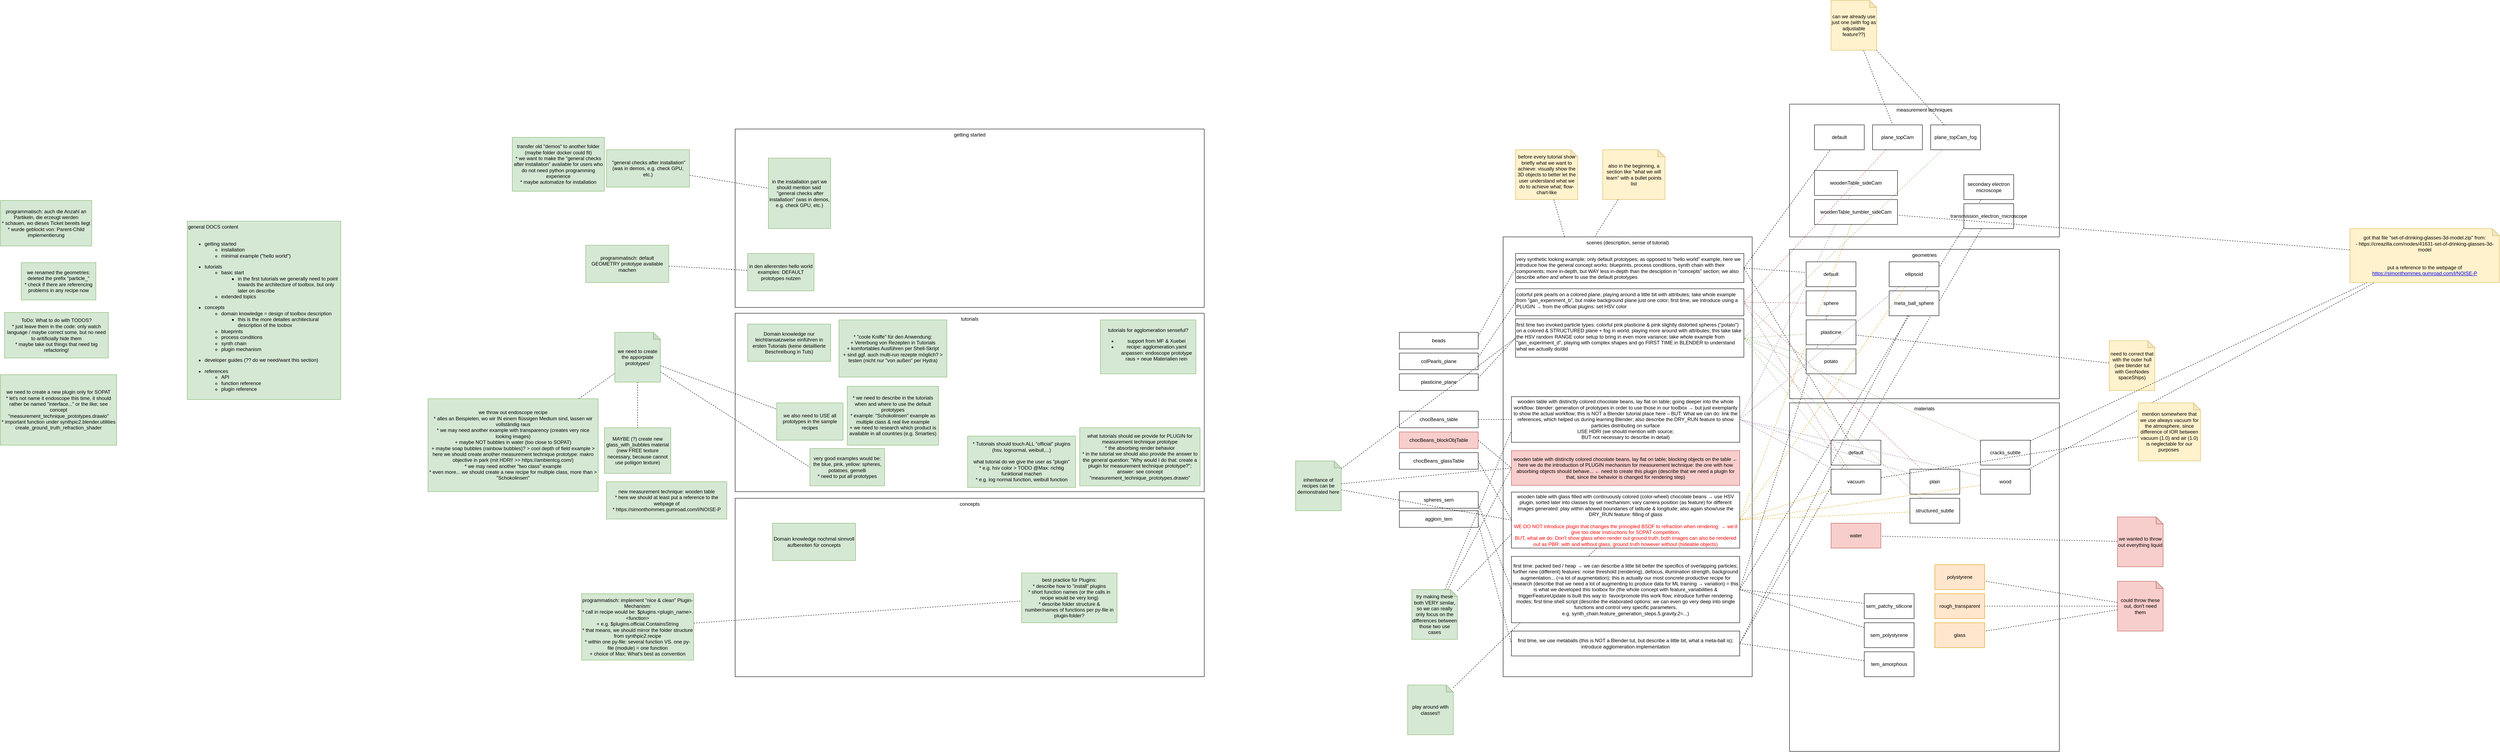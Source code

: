 <mxfile version="13.4.4" type="device"><diagram id="fCXmrkWuSxxQkrDYONvK" name="Page-1"><mxGraphModel dx="1185" dy="2339" grid="1" gridSize="10" guides="1" tooltips="1" connect="1" arrows="1" fold="1" page="1" pageScale="1" pageWidth="2336" pageHeight="1654" math="0" shadow="0"><root><mxCell id="0"/><mxCell id="1" style="locked=1;" parent="0"/><mxCell id="eNWb7cUfDQZZCEQrbBqr-4" value="&lt;span&gt;scenes (description, sense of tutorial)&lt;/span&gt;" style="rounded=0;whiteSpace=wrap;html=1;verticalAlign=top;align=center;" parent="1" vertex="1"><mxGeometry x="5330" y="360" width="600" height="1060" as="geometry"/></mxCell><mxCell id="eNWb7cUfDQZZCEQrbBqr-18" value="&lt;span&gt;measurement techniques&lt;br&gt;&lt;/span&gt;" style="rounded=0;whiteSpace=wrap;html=1;verticalAlign=top;align=center;" parent="1" vertex="1"><mxGeometry x="6020" y="40" width="650" height="320" as="geometry"/></mxCell><mxCell id="eNWb7cUfDQZZCEQrbBqr-15" value="&lt;span&gt;geometries&lt;/span&gt;" style="rounded=0;whiteSpace=wrap;html=1;verticalAlign=top;align=center;" parent="1" vertex="1"><mxGeometry x="6020" y="390" width="650" height="360" as="geometry"/></mxCell><mxCell id="eNWb7cUfDQZZCEQrbBqr-2" value="&lt;span&gt;materials&lt;/span&gt;" style="rounded=0;whiteSpace=wrap;html=1;verticalAlign=top;align=center;" parent="1" vertex="1"><mxGeometry x="6020" y="760" width="650" height="840" as="geometry"/></mxCell><mxCell id="eNWb7cUfDQZZCEQrbBqr-41" style="edgeStyle=none;rounded=0;orthogonalLoop=1;jettySize=auto;html=1;dashed=1;endArrow=none;endFill=0;" parent="1" source="eNWb7cUfDQZZCEQrbBqr-40" target="eNWb7cUfDQZZCEQrbBqr-39" edge="1"><mxGeometry relative="1" as="geometry"/></mxCell><mxCell id="eNWb7cUfDQZZCEQrbBqr-26" value="Foreground" parent="0"/><mxCell id="eNWb7cUfDQZZCEQrbBqr-90" style="edgeStyle=none;rounded=0;orthogonalLoop=1;jettySize=auto;html=1;entryX=1;entryY=0.5;entryDx=0;entryDy=0;dashed=1;endArrow=none;endFill=0;fillColor=#e1d5e7;strokeColor=#9673a6;" parent="eNWb7cUfDQZZCEQrbBqr-26" source="eNWb7cUfDQZZCEQrbBqr-5" target="eNWb7cUfDQZZCEQrbBqr-9" edge="1"><mxGeometry relative="1" as="geometry"/></mxCell><mxCell id="eNWb7cUfDQZZCEQrbBqr-5" value="woodenTable_sideCam" style="rounded=0;whiteSpace=wrap;html=1;" parent="eNWb7cUfDQZZCEQrbBqr-26" vertex="1"><mxGeometry x="6080" y="200" width="200" height="60" as="geometry"/></mxCell><mxCell id="j-Y_nIVAWl-c7GppEmcB-2" value="&lt;span&gt;getting started&lt;/span&gt;" style="rounded=0;whiteSpace=wrap;html=1;verticalAlign=top;align=center;" parent="eNWb7cUfDQZZCEQrbBqr-26" vertex="1"><mxGeometry x="3480" y="100" width="1130" height="430" as="geometry"/></mxCell><mxCell id="j-Y_nIVAWl-c7GppEmcB-3" value="&lt;span&gt;tutorials&lt;/span&gt;" style="rounded=0;whiteSpace=wrap;html=1;verticalAlign=top;align=center;" parent="eNWb7cUfDQZZCEQrbBqr-26" vertex="1"><mxGeometry x="3480" y="544" width="1130" height="430" as="geometry"/></mxCell><mxCell id="j-Y_nIVAWl-c7GppEmcB-4" value="&lt;span&gt;concepts&lt;/span&gt;" style="rounded=0;whiteSpace=wrap;html=1;verticalAlign=top;align=center;" parent="eNWb7cUfDQZZCEQrbBqr-26" vertex="1"><mxGeometry x="3480" y="990" width="1130" height="430" as="geometry"/></mxCell><mxCell id="j-Y_nIVAWl-c7GppEmcB-16" style="edgeStyle=none;rounded=0;orthogonalLoop=1;jettySize=auto;html=1;dashed=1;endArrow=none;endFill=0;" parent="eNWb7cUfDQZZCEQrbBqr-26" source="ppa6IlF-8cJb9nI4hdp6-6" target="ppa6IlF-8cJb9nI4hdp6-13" edge="1"><mxGeometry relative="1" as="geometry"/></mxCell><mxCell id="ppa6IlF-8cJb9nI4hdp6-6" value="&lt;div&gt;programmatisch: implement &quot;nice &amp;amp; clean&quot; Plugin-Mechanism:&lt;/div&gt;&lt;div&gt;&lt;span&gt;&#9;&lt;/span&gt;* call in recipe would be: $plugins.&amp;lt;plugin_name&amp;gt;.&amp;lt;function&amp;gt;&lt;/div&gt;&lt;div&gt;&lt;span&gt;&#9;&#9;&lt;/span&gt;+ e.g. $plugins.official.ContainsString&lt;/div&gt;&lt;div&gt;&lt;span&gt;&#9;&lt;/span&gt;* that means, we should mirror the folder structure from synthpic2.recipe&lt;/div&gt;&lt;div&gt;&lt;span&gt;&#9;&lt;/span&gt;* within one py-file: several function VS. one py-file (module) = one function&lt;/div&gt;&lt;div&gt;&lt;span&gt;&#9;&#9;&lt;/span&gt;+ choice of Max: What's best as convention&lt;/div&gt;" style="rounded=0;whiteSpace=wrap;html=1;fillColor=#d5e8d4;strokeColor=#82b366;" parent="eNWb7cUfDQZZCEQrbBqr-26" vertex="1"><mxGeometry x="3110" y="1220" width="270" height="160" as="geometry"/></mxCell><mxCell id="ppa6IlF-8cJb9nI4hdp6-7" value="&lt;div&gt;programmatisch: auch die Anzahl an Partikeln, die erzeugt werden&lt;/div&gt;&lt;div&gt;&lt;span&gt;&#9;&lt;/span&gt;* schauen, wo dieses Ticket bereits liegt&lt;/div&gt;&lt;div&gt;&lt;span&gt;&#9;&lt;/span&gt;* wurde geblockt von: Parent-Child implementierung&lt;/div&gt;" style="rounded=0;whiteSpace=wrap;html=1;fillColor=#d5e8d4;strokeColor=#82b366;" parent="eNWb7cUfDQZZCEQrbBqr-26" vertex="1"><mxGeometry x="1710" y="272" width="220" height="110" as="geometry"/></mxCell><mxCell id="j-Y_nIVAWl-c7GppEmcB-15" style="edgeStyle=none;rounded=0;orthogonalLoop=1;jettySize=auto;html=1;dashed=1;endArrow=none;endFill=0;" parent="eNWb7cUfDQZZCEQrbBqr-26" source="ppa6IlF-8cJb9nI4hdp6-8" target="j-Y_nIVAWl-c7GppEmcB-14" edge="1"><mxGeometry relative="1" as="geometry"/></mxCell><mxCell id="ppa6IlF-8cJb9nI4hdp6-8" value="programmatisch: default GEOMETRY prototype available machen" style="rounded=0;whiteSpace=wrap;html=1;fillColor=#d5e8d4;strokeColor=#82b366;" parent="eNWb7cUfDQZZCEQrbBqr-26" vertex="1"><mxGeometry x="3120" y="380" width="200" height="90" as="geometry"/></mxCell><mxCell id="ppa6IlF-8cJb9nI4hdp6-9" value="&lt;div&gt;very good examples would be: the blue, pink, yellow: spheres, potatoes, gemelli&lt;/div&gt;&lt;div&gt;&lt;span&gt;&#9;&lt;/span&gt;* need to put all prototypes&lt;/div&gt;" style="rounded=0;whiteSpace=wrap;html=1;fillColor=#d5e8d4;strokeColor=#82b366;" parent="eNWb7cUfDQZZCEQrbBqr-26" vertex="1"><mxGeometry x="3660" y="870" width="180" height="90" as="geometry"/></mxCell><mxCell id="ppa6IlF-8cJb9nI4hdp6-10" value="we also need to USE all prototypes in the sample recipes" style="rounded=0;whiteSpace=wrap;html=1;fillColor=#d5e8d4;strokeColor=#82b366;" parent="eNWb7cUfDQZZCEQrbBqr-26" vertex="1"><mxGeometry x="3580" y="760" width="160" height="90" as="geometry"/></mxCell><mxCell id="ppa6IlF-8cJb9nI4hdp6-11" value="&lt;div&gt;we renamed the geometries: deleted the prefix &quot;particle_&quot;&lt;/div&gt;&lt;div&gt;&lt;span&gt;&#9;&lt;/span&gt;* check if there are referencing problems in any recipe now&lt;/div&gt;" style="rounded=0;whiteSpace=wrap;html=1;fillColor=#d5e8d4;strokeColor=#82b366;" parent="eNWb7cUfDQZZCEQrbBqr-26" vertex="1"><mxGeometry x="1760" y="422" width="180" height="90" as="geometry"/></mxCell><mxCell id="ppa6IlF-8cJb9nI4hdp6-12" value="&lt;div&gt;what tutorials should we provide for PLUGIN for measurement technique prototype&lt;/div&gt;&lt;div&gt;&lt;span&gt;&#9;&lt;/span&gt;* the absorbing render behavior&lt;/div&gt;&lt;div&gt;&lt;span&gt;&#9;&lt;/span&gt;* in the tutorial we should also provide the answer to the general question: &quot;Why would I do that: create a plugin for measurement technique prototype?&quot;; answer: see concept &quot;measurement_technique_prototypes.drawio&quot;&lt;/div&gt;" style="rounded=0;whiteSpace=wrap;html=1;fillColor=#d5e8d4;strokeColor=#82b366;" parent="eNWb7cUfDQZZCEQrbBqr-26" vertex="1"><mxGeometry x="4310" y="820" width="290" height="140" as="geometry"/></mxCell><mxCell id="ppa6IlF-8cJb9nI4hdp6-13" value="&lt;div&gt;best practice für Plugins:&lt;/div&gt;&lt;div&gt;&lt;span&gt;&#9;&lt;/span&gt;* describe how to &quot;install&quot; plugins&lt;/div&gt;&lt;div&gt;&lt;span&gt;&#9;&lt;/span&gt;* short function names (or the calls in recipe would be very long)&lt;/div&gt;&lt;div&gt;&lt;span&gt;&#9;&lt;/span&gt;* describe folder structure &amp;amp; number/names of functions per py-file in plugin-folder?&lt;/div&gt;" style="rounded=0;whiteSpace=wrap;html=1;fillColor=#d5e8d4;strokeColor=#82b366;" parent="eNWb7cUfDQZZCEQrbBqr-26" vertex="1"><mxGeometry x="4170" y="1170" width="230" height="120" as="geometry"/></mxCell><mxCell id="ppa6IlF-8cJb9nI4hdp6-14" value="* Tutorials should touch ALL &quot;official&quot; plugins (hsv, lognormal, weibull,...)&lt;br&gt;&lt;br&gt;&lt;div&gt;what tutorial do we give the user as &quot;plugin&quot;&lt;/div&gt;&lt;div&gt;&lt;span&gt;&#9;&lt;/span&gt;* e.g. hsv color &amp;gt; TODO @Max: richtig funktional machen&lt;/div&gt;&lt;div&gt;&lt;span&gt;&#9;&lt;/span&gt;* e.g. log normal function, weibull function&lt;/div&gt;" style="rounded=0;whiteSpace=wrap;html=1;fillColor=#d5e8d4;strokeColor=#82b366;" parent="eNWb7cUfDQZZCEQrbBqr-26" vertex="1"><mxGeometry x="4040" y="840" width="260" height="124" as="geometry"/></mxCell><mxCell id="ppa6IlF-8cJb9nI4hdp6-15" value="&lt;div&gt;transfer old &quot;demos&quot; to another folder (maybe folder docker could fit)&lt;/div&gt;&lt;div&gt;&lt;span&gt;&#9;&lt;/span&gt;* we want to make the &quot;general checks after installation&quot; available for users who do not need python programming experience&lt;/div&gt;&lt;div&gt;&lt;span&gt;&#9;&lt;/span&gt;* maybe automatize for installation&lt;/div&gt;" style="rounded=0;whiteSpace=wrap;html=1;fillColor=#d5e8d4;strokeColor=#82b366;" parent="eNWb7cUfDQZZCEQrbBqr-26" vertex="1"><mxGeometry x="2943" y="120" width="222" height="130" as="geometry"/></mxCell><mxCell id="ppa6IlF-8cJb9nI4hdp6-17" value="&lt;span&gt;tutorials for agglomeration senseful?&lt;/span&gt;&lt;br&gt;&lt;ul&gt;&lt;li&gt;support from MF &amp;amp; Xuebei&lt;/li&gt;&lt;li&gt;recipe: agglomeration.yaml anpassen: endoscope prototype raus + neue Materialien rein&lt;br&gt;&lt;/li&gt;&lt;/ul&gt;" style="rounded=0;whiteSpace=wrap;html=1;fillColor=#d5e8d4;strokeColor=#82b366;" parent="eNWb7cUfDQZZCEQrbBqr-26" vertex="1"><mxGeometry x="4360" y="560" width="230" height="130" as="geometry"/></mxCell><mxCell id="ppa6IlF-8cJb9nI4hdp6-23" value="&lt;div&gt;ToDo: What to do with TODOS?&lt;/div&gt;&lt;div&gt;&lt;span&gt;&#9;&lt;/span&gt;* just leave them in the code: only watch language / maybe correct some, but no need to aritificially hide them&lt;/div&gt;&lt;div&gt;&lt;span&gt;&#9;&lt;/span&gt;* maybe take out things that need big refactoring!&lt;/div&gt;" style="rounded=0;whiteSpace=wrap;html=1;fillColor=#d5e8d4;strokeColor=#82b366;" parent="eNWb7cUfDQZZCEQrbBqr-26" vertex="1"><mxGeometry x="1720" y="542" width="250" height="110" as="geometry"/></mxCell><mxCell id="ppa6IlF-8cJb9nI4hdp6-24" value="&lt;div&gt;we need to create a new plugin only for SOPAT&lt;/div&gt;&lt;div&gt;&lt;span&gt;&#9;&lt;/span&gt;* let's not name it endoscope this time, it should rather be named &quot;interface...&quot; or the like; see concept &quot;measurement_technique_prototypes.drawio&quot;&lt;/div&gt;&lt;div&gt;&lt;span&gt;&#9;&lt;/span&gt;* important function under synthpic2.blender.utilities create_ground_truth_refraction_shader&lt;/div&gt;" style="rounded=0;whiteSpace=wrap;html=1;fillColor=#d5e8d4;strokeColor=#82b366;" parent="eNWb7cUfDQZZCEQrbBqr-26" vertex="1"><mxGeometry x="1710" y="692" width="280" height="170" as="geometry"/></mxCell><mxCell id="ppa6IlF-8cJb9nI4hdp6-25" value="&lt;div&gt;new measurement technique: wooden table&lt;/div&gt;&lt;div&gt;&lt;span&gt;&#9;&lt;/span&gt;* here we should at least put a reference to the webpage of&lt;/div&gt;&lt;div&gt;&lt;span&gt;&#9;&lt;/span&gt;* https://simonthommes.gumroad.com/l/NOISE-P&lt;/div&gt;" style="rounded=0;whiteSpace=wrap;html=1;fillColor=#d5e8d4;strokeColor=#82b366;" parent="eNWb7cUfDQZZCEQrbBqr-26" vertex="1"><mxGeometry x="3170" y="950" width="290" height="90" as="geometry"/></mxCell><mxCell id="j-Y_nIVAWl-c7GppEmcB-11" style="edgeStyle=none;rounded=0;orthogonalLoop=1;jettySize=auto;html=1;dashed=1;endArrow=none;endFill=0;" parent="eNWb7cUfDQZZCEQrbBqr-26" source="ppa6IlF-8cJb9nI4hdp6-26" target="j-Y_nIVAWl-c7GppEmcB-7" edge="1"><mxGeometry relative="1" as="geometry"/></mxCell><mxCell id="ppa6IlF-8cJb9nI4hdp6-26" value="&lt;div&gt;we throw out endoscope recipe&lt;/div&gt;&lt;div&gt;&lt;/div&gt;* alles an Beispielen, wo wir IN einem flüssigen Medium sind, lassen wir vollständig raus&lt;div&gt;&lt;span&gt;&#9;&lt;/span&gt;* we may need another example with transparency (creates very nice looking images)&lt;/div&gt;&lt;div&gt;&lt;span&gt;&#9;&#9;&lt;/span&gt;+ maybe NOT bubbles in water (too close to SOPAT)&lt;/div&gt;&lt;div&gt;&lt;span&gt;&#9;&#9;&lt;/span&gt;+ maybe soap bubbles (rainbow bubbles)? &amp;gt; cool depth of field example &amp;gt; here we should create another measurement technique prototype: makro objective in park (mit HDRI! &amp;gt;&amp;gt; https://ambientcg.com/)&lt;/div&gt;&lt;div&gt;&lt;span&gt;&#9;&lt;/span&gt;* we may need another &quot;two class&quot; example&lt;/div&gt;&lt;div&gt;&lt;span&gt;&#9;&lt;/span&gt;* even more... we should create a new recipe for multiple class, more than &amp;gt; &quot;Schokolinsen&quot;&lt;/div&gt;" style="rounded=0;whiteSpace=wrap;html=1;fillColor=#d5e8d4;strokeColor=#82b366;" parent="eNWb7cUfDQZZCEQrbBqr-26" vertex="1"><mxGeometry x="2740" y="750" width="410" height="224" as="geometry"/></mxCell><mxCell id="ppa6IlF-8cJb9nI4hdp6-27" value="MAYBE (?) create new glass_with_bubbles material (new FREE texture necessary, because cannot use poliigon texture)" style="rounded=0;whiteSpace=wrap;html=1;fillColor=#d5e8d4;strokeColor=#82b366;" parent="eNWb7cUfDQZZCEQrbBqr-26" vertex="1"><mxGeometry x="3165" y="820" width="160" height="110" as="geometry"/></mxCell><mxCell id="j-Y_nIVAWl-c7GppEmcB-1" value="general DOCS content&lt;br&gt;&lt;div&gt;&lt;br&gt;&lt;/div&gt;&lt;ul&gt;&lt;li&gt;getting started&lt;/li&gt;&lt;ul&gt;&lt;li&gt;installation&lt;/li&gt;&lt;li&gt;minimal example (&quot;hello world&quot;)&lt;/li&gt;&lt;/ul&gt;&lt;/ul&gt;&lt;div&gt;&lt;ul&gt;&lt;li&gt;tutorials&lt;/li&gt;&lt;ul&gt;&lt;li&gt;basic start&lt;/li&gt;&lt;ul&gt;&lt;li&gt;in the first tutorials we generally need to point towards the architecture of toolbox, but only later on describe&lt;/li&gt;&lt;/ul&gt;&lt;li&gt;extended topics&lt;/li&gt;&lt;/ul&gt;&lt;/ul&gt;&lt;/div&gt;&lt;ul&gt;&lt;li&gt;concepts&lt;/li&gt;&lt;ul&gt;&lt;li&gt;domain knowledge = design of toolbox description&lt;/li&gt;&lt;ul&gt;&lt;li&gt;this is the more detailes architectural description of the toobox&lt;/li&gt;&lt;/ul&gt;&lt;li&gt;blueprints&lt;/li&gt;&lt;li&gt;process conditions&lt;/li&gt;&lt;li&gt;synth chain&lt;/li&gt;&lt;li&gt;plugin mechanism&lt;/li&gt;&lt;/ul&gt;&lt;/ul&gt;&lt;ul&gt;&lt;li&gt;developer guides (?? do we need/want this section)&lt;/li&gt;&lt;/ul&gt;&lt;ul&gt;&lt;li&gt;references&lt;/li&gt;&lt;ul&gt;&lt;li&gt;API&lt;/li&gt;&lt;li&gt;function reference&lt;/li&gt;&lt;li&gt;plugin reference&lt;/li&gt;&lt;/ul&gt;&lt;/ul&gt;" style="rounded=0;whiteSpace=wrap;html=1;verticalAlign=top;align=left;fillColor=#d5e8d4;strokeColor=#82b366;" parent="eNWb7cUfDQZZCEQrbBqr-26" vertex="1"><mxGeometry x="2160" y="322" width="370" height="430" as="geometry"/></mxCell><mxCell id="ppa6IlF-8cJb9nI4hdp6-16" value="Domain knowledge nochmal sinnvoll aufbereiten für concepts" style="rounded=0;whiteSpace=wrap;html=1;fillColor=#d5e8d4;strokeColor=#82b366;" parent="eNWb7cUfDQZZCEQrbBqr-26" vertex="1"><mxGeometry x="3570" y="1050" width="200" height="90" as="geometry"/></mxCell><mxCell id="j-Y_nIVAWl-c7GppEmcB-5" value="Domain knowledge nur leicht/ansatzweise einführen in ersten Tutorials (keine detaillierte Beschreibung in Tuts)" style="rounded=0;whiteSpace=wrap;html=1;fillColor=#d5e8d4;strokeColor=#82b366;" parent="eNWb7cUfDQZZCEQrbBqr-26" vertex="1"><mxGeometry x="3510" y="570" width="200" height="90" as="geometry"/></mxCell><mxCell id="j-Y_nIVAWl-c7GppEmcB-8" style="rounded=0;orthogonalLoop=1;jettySize=auto;html=1;dashed=1;endArrow=none;endFill=0;" parent="eNWb7cUfDQZZCEQrbBqr-26" source="j-Y_nIVAWl-c7GppEmcB-7" target="ppa6IlF-8cJb9nI4hdp6-10" edge="1"><mxGeometry relative="1" as="geometry"/></mxCell><mxCell id="j-Y_nIVAWl-c7GppEmcB-9" style="edgeStyle=none;rounded=0;orthogonalLoop=1;jettySize=auto;html=1;entryX=0;entryY=0.5;entryDx=0;entryDy=0;dashed=1;endArrow=none;endFill=0;" parent="eNWb7cUfDQZZCEQrbBqr-26" source="j-Y_nIVAWl-c7GppEmcB-7" target="ppa6IlF-8cJb9nI4hdp6-9" edge="1"><mxGeometry relative="1" as="geometry"/></mxCell><mxCell id="j-Y_nIVAWl-c7GppEmcB-10" style="edgeStyle=none;rounded=0;orthogonalLoop=1;jettySize=auto;html=1;dashed=1;endArrow=none;endFill=0;" parent="eNWb7cUfDQZZCEQrbBqr-26" source="j-Y_nIVAWl-c7GppEmcB-7" target="ppa6IlF-8cJb9nI4hdp6-27" edge="1"><mxGeometry relative="1" as="geometry"/></mxCell><mxCell id="j-Y_nIVAWl-c7GppEmcB-7" value="we need to create the apporpiate prototypes!" style="shape=note;whiteSpace=wrap;html=1;backgroundOutline=1;darkOpacity=0.05;align=center;size=17;fillColor=#d5e8d4;strokeColor=#82b366;" parent="eNWb7cUfDQZZCEQrbBqr-26" vertex="1"><mxGeometry x="3190" y="590" width="110" height="120" as="geometry"/></mxCell><mxCell id="j-Y_nIVAWl-c7GppEmcB-13" value="&lt;div&gt;in the installation part we should mention said&amp;nbsp;&lt;/div&gt;&amp;nbsp;&quot;general checks after installation&quot; (was in demos, e.g. check GPU, etc.)" style="rounded=0;whiteSpace=wrap;html=1;fillColor=#d5e8d4;strokeColor=#82b366;" parent="eNWb7cUfDQZZCEQrbBqr-26" vertex="1"><mxGeometry x="3560" y="170" width="150" height="170" as="geometry"/></mxCell><mxCell id="j-Y_nIVAWl-c7GppEmcB-14" value="in den allerersten hello world examples: DEFAULT prototypes nutzen" style="rounded=0;whiteSpace=wrap;html=1;fillColor=#d5e8d4;strokeColor=#82b366;" parent="eNWb7cUfDQZZCEQrbBqr-26" vertex="1"><mxGeometry x="3510" y="400" width="160" height="90" as="geometry"/></mxCell><mxCell id="B9s5rFm3p4ZBUPh19odo-2" style="rounded=0;orthogonalLoop=1;jettySize=auto;html=1;dashed=1;endArrow=none;endFill=0;" parent="eNWb7cUfDQZZCEQrbBqr-26" source="B9s5rFm3p4ZBUPh19odo-1" target="j-Y_nIVAWl-c7GppEmcB-13" edge="1"><mxGeometry relative="1" as="geometry"/></mxCell><mxCell id="B9s5rFm3p4ZBUPh19odo-1" value="&amp;nbsp;&quot;general checks after installation&quot; (was in demos, e.g. check GPU, etc.)" style="rounded=0;whiteSpace=wrap;html=1;fillColor=#d5e8d4;strokeColor=#82b366;" parent="eNWb7cUfDQZZCEQrbBqr-26" vertex="1"><mxGeometry x="3170" y="150" width="200" height="90" as="geometry"/></mxCell><mxCell id="B9s5rFm3p4ZBUPh19odo-3" value="&lt;div&gt;&lt;span&gt;* &quot;coole Kniffe&quot; für den Anwendung:&lt;/span&gt;&lt;br&gt;&lt;/div&gt;&lt;div&gt;&lt;span&gt;&#9;&#9;&lt;/span&gt;+ Vererbung von Rezepten in Tutorials&lt;/div&gt;&lt;div&gt;&lt;span&gt;&#9;&#9;&lt;/span&gt;+ komfortables Ausführen per Shell-Skript&lt;/div&gt;&lt;div&gt;&lt;span&gt;&#9;&#9;&lt;/span&gt;+ sind ggf. auch multi-run rezepte möglich? &amp;gt; testen (nicht nur &quot;von außen&quot; per Hydra)&lt;/div&gt;" style="rounded=0;whiteSpace=wrap;html=1;fillColor=#d5e8d4;strokeColor=#82b366;" parent="eNWb7cUfDQZZCEQrbBqr-26" vertex="1"><mxGeometry x="3730" y="560" width="260" height="138" as="geometry"/></mxCell><mxCell id="B9s5rFm3p4ZBUPh19odo-4" value="&lt;div&gt;&lt;span&gt;* we need to describe in the tutorials when and where to use the default prototypes&lt;/span&gt;&lt;br&gt;&lt;/div&gt;&lt;div&gt;&lt;span&gt;&#9;&lt;/span&gt;* example: &quot;Schokolinsen&quot; example as multiple class &amp;amp; real live example&lt;/div&gt;&lt;div&gt;&lt;span&gt;&#9;&#9;&lt;/span&gt;+ we need to research which product is available in all countries (e.g. Smarties)&lt;/div&gt;" style="rounded=0;whiteSpace=wrap;html=1;fillColor=#d5e8d4;strokeColor=#82b366;" parent="eNWb7cUfDQZZCEQrbBqr-26" vertex="1"><mxGeometry x="3750" y="720" width="220" height="142" as="geometry"/></mxCell><mxCell id="eNWb7cUfDQZZCEQrbBqr-1" value="glass" style="rounded=0;whiteSpace=wrap;html=1;fillColor=#ffe6cc;strokeColor=#d79b00;" parent="eNWb7cUfDQZZCEQrbBqr-26" vertex="1"><mxGeometry x="6370" y="1290" width="120" height="60" as="geometry"/></mxCell><mxCell id="eNWb7cUfDQZZCEQrbBqr-6" value="wooden table with glass filled with continuously colored (color-wheel) chocolate beans → use HSV plugin, sorted later into classes by set mechanism; vary camera position (as feature) for different images generated: play within allowed boundaries of latitude &amp;amp; longitude;&amp;nbsp;&lt;span style=&quot;text-align: left&quot;&gt;also again show/use the DRY_RUN feature: filling of glass&lt;/span&gt;&lt;br&gt;&lt;font color=&quot;#ff0000&quot;&gt;&lt;br&gt;WE DO NOT introduce plugin that changes the principled BSDF to refraction when rendering: → we'd give too clear instructions for SOPAT competition,&lt;br&gt;BUT, what we do: Don't show glass when render out ground truth, both images can also be rendered out as PBR: with and without glass, ground truth however without (hideable objects)&lt;/font&gt;" style="rounded=0;whiteSpace=wrap;html=1;" parent="eNWb7cUfDQZZCEQrbBqr-26" vertex="1"><mxGeometry x="5350" y="975" width="550" height="135" as="geometry"/></mxCell><mxCell id="eNWb7cUfDQZZCEQrbBqr-9" value="wooden table with distinctly colored chocolate beans, lay flat on table;&amp;nbsp;&lt;span style=&quot;text-align: left&quot;&gt;going deeper into the whole workflow: blender: generation of prototypes in order to use those in our toolbox → but just exemplarily to show the actual workflow; this is NOT a Blender tutorial place here – BUT: What we can do: link the references, which helped us during learning Blender; also describe the DRY_RUN feature to show particles distributing on surface&lt;br&gt;USE HDRI (we should mention with source;&lt;/span&gt;&lt;span style=&quot;text-align: left&quot;&gt;&lt;br&gt;BUT not necessary to describe in detail)&lt;br&gt;&lt;/span&gt;" style="rounded=0;whiteSpace=wrap;html=1;" parent="eNWb7cUfDQZZCEQrbBqr-26" vertex="1"><mxGeometry x="5350" y="745" width="550" height="110" as="geometry"/></mxCell><mxCell id="eNWb7cUfDQZZCEQrbBqr-11" style="rounded=0;orthogonalLoop=1;jettySize=auto;html=1;dashed=1;endArrow=none;endFill=0;" parent="eNWb7cUfDQZZCEQrbBqr-26" source="eNWb7cUfDQZZCEQrbBqr-10" target="eNWb7cUfDQZZCEQrbBqr-6" edge="1"><mxGeometry relative="1" as="geometry"><mxPoint x="5521.818" y="980" as="sourcePoint"/></mxGeometry></mxCell><mxCell id="eNWb7cUfDQZZCEQrbBqr-10" value="play around with classes!!" style="shape=note;whiteSpace=wrap;html=1;backgroundOutline=1;darkOpacity=0.05;align=center;size=17;fillColor=#d5e8d4;strokeColor=#82b366;" parent="eNWb7cUfDQZZCEQrbBqr-26" vertex="1"><mxGeometry x="5100" y="1440" width="110" height="120" as="geometry"/></mxCell><mxCell id="eNWb7cUfDQZZCEQrbBqr-24" style="edgeStyle=none;rounded=0;orthogonalLoop=1;jettySize=auto;html=1;dashed=1;endArrow=none;endFill=0;entryX=0;entryY=0.5;entryDx=0;entryDy=0;exitX=1;exitY=0.25;exitDx=0;exitDy=0;" parent="eNWb7cUfDQZZCEQrbBqr-26" source="eNWb7cUfDQZZCEQrbBqr-12" target="eNWb7cUfDQZZCEQrbBqr-23" edge="1"><mxGeometry relative="1" as="geometry"/></mxCell><mxCell id="eNWb7cUfDQZZCEQrbBqr-12" value="colPearls_plane" style="rounded=0;whiteSpace=wrap;html=1;" parent="eNWb7cUfDQZZCEQrbBqr-26" vertex="1"><mxGeometry x="5080" y="640" width="190" height="40" as="geometry"/></mxCell><mxCell id="eNWb7cUfDQZZCEQrbBqr-81" style="edgeStyle=none;rounded=0;orthogonalLoop=1;jettySize=auto;html=1;entryX=0;entryY=0.5;entryDx=0;entryDy=0;dashed=1;endArrow=none;endFill=0;exitX=1;exitY=0.5;exitDx=0;exitDy=0;" parent="eNWb7cUfDQZZCEQrbBqr-26" source="eNWb7cUfDQZZCEQrbBqr-13" target="eNWb7cUfDQZZCEQrbBqr-9" edge="1"><mxGeometry relative="1" as="geometry"><mxPoint x="5360" y="702.5" as="targetPoint"/></mxGeometry></mxCell><mxCell id="eNWb7cUfDQZZCEQrbBqr-13" value="chocBeans_table" style="rounded=0;whiteSpace=wrap;html=1;" parent="eNWb7cUfDQZZCEQrbBqr-26" vertex="1"><mxGeometry x="5080" y="780" width="190" height="40" as="geometry"/></mxCell><mxCell id="eNWb7cUfDQZZCEQrbBqr-82" style="edgeStyle=none;rounded=0;orthogonalLoop=1;jettySize=auto;html=1;entryX=0;entryY=0.5;entryDx=0;entryDy=0;dashed=1;endArrow=none;endFill=0;exitX=1;exitY=0.5;exitDx=0;exitDy=0;" parent="eNWb7cUfDQZZCEQrbBqr-26" source="eNWb7cUfDQZZCEQrbBqr-14" target="eNWb7cUfDQZZCEQrbBqr-6" edge="1"><mxGeometry relative="1" as="geometry"><mxPoint x="5360" y="800" as="targetPoint"/></mxGeometry></mxCell><mxCell id="eNWb7cUfDQZZCEQrbBqr-14" value="chocBeans_glassTable" style="rounded=0;whiteSpace=wrap;html=1;" parent="eNWb7cUfDQZZCEQrbBqr-26" vertex="1"><mxGeometry x="5080" y="880" width="190" height="40" as="geometry"/></mxCell><mxCell id="eNWb7cUfDQZZCEQrbBqr-48" style="edgeStyle=none;rounded=0;orthogonalLoop=1;jettySize=auto;html=1;entryX=1;entryY=0.5;entryDx=0;entryDy=0;dashed=1;endArrow=none;endFill=0;fillColor=#f8cecc;strokeColor=#b85450;" parent="eNWb7cUfDQZZCEQrbBqr-26" source="eNWb7cUfDQZZCEQrbBqr-16" target="eNWb7cUfDQZZCEQrbBqr-23" edge="1"><mxGeometry relative="1" as="geometry"/></mxCell><mxCell id="eNWb7cUfDQZZCEQrbBqr-109" style="edgeStyle=none;rounded=0;orthogonalLoop=1;jettySize=auto;html=1;entryX=1;entryY=0.5;entryDx=0;entryDy=0;dashed=1;endArrow=none;endFill=0;" parent="eNWb7cUfDQZZCEQrbBqr-26" source="eNWb7cUfDQZZCEQrbBqr-16" target="eNWb7cUfDQZZCEQrbBqr-83" edge="1"><mxGeometry relative="1" as="geometry"/></mxCell><mxCell id="eNWb7cUfDQZZCEQrbBqr-16" value="sphere" style="rounded=0;whiteSpace=wrap;html=1;" parent="eNWb7cUfDQZZCEQrbBqr-26" vertex="1"><mxGeometry x="6060" y="490" width="120" height="60" as="geometry"/></mxCell><mxCell id="eNWb7cUfDQZZCEQrbBqr-17" value="default" style="rounded=0;whiteSpace=wrap;html=1;" parent="eNWb7cUfDQZZCEQrbBqr-26" vertex="1"><mxGeometry x="6060" y="420" width="120" height="60" as="geometry"/></mxCell><mxCell id="eNWb7cUfDQZZCEQrbBqr-107" style="edgeStyle=none;rounded=0;orthogonalLoop=1;jettySize=auto;html=1;entryX=1;entryY=0.5;entryDx=0;entryDy=0;dashed=1;endArrow=none;endFill=0;" parent="eNWb7cUfDQZZCEQrbBqr-26" source="eNWb7cUfDQZZCEQrbBqr-19" target="eNWb7cUfDQZZCEQrbBqr-83" edge="1"><mxGeometry relative="1" as="geometry"/></mxCell><mxCell id="eNWb7cUfDQZZCEQrbBqr-19" value="secondary electron microscope" style="rounded=0;whiteSpace=wrap;html=1;" parent="eNWb7cUfDQZZCEQrbBqr-26" vertex="1"><mxGeometry x="6440" y="210" width="120" height="60" as="geometry"/></mxCell><mxCell id="eNWb7cUfDQZZCEQrbBqr-45" style="edgeStyle=none;rounded=0;orthogonalLoop=1;jettySize=auto;html=1;dashed=1;endArrow=none;endFill=0;" parent="eNWb7cUfDQZZCEQrbBqr-26" target="eNWb7cUfDQZZCEQrbBqr-17" edge="1"><mxGeometry relative="1" as="geometry"><mxPoint x="5910" y="435" as="sourcePoint"/></mxGeometry></mxCell><mxCell id="eNWb7cUfDQZZCEQrbBqr-21" value="very synthetic looking example; only default prototypes; as opposed to &quot;hello world&quot; example, here we introduce how the general concept works: blueprints, process conditions, synth chain with their components; more in-depth, but WAY less in-depth than the desciption in &quot;concepts&quot; section; we also describe&amp;nbsp;&lt;em&gt;when and where&lt;/em&gt; to use the default prototypes" style="rounded=0;whiteSpace=wrap;html=1;align=left;horizontal=1;verticalAlign=top;" parent="eNWb7cUfDQZZCEQrbBqr-26" vertex="1"><mxGeometry x="5360" y="400" width="550" height="70" as="geometry"/></mxCell><mxCell id="eNWb7cUfDQZZCEQrbBqr-25" style="edgeStyle=none;rounded=0;orthogonalLoop=1;jettySize=auto;html=1;dashed=1;endArrow=none;endFill=0;exitX=1;exitY=0.25;exitDx=0;exitDy=0;entryX=0;entryY=0.5;entryDx=0;entryDy=0;" parent="eNWb7cUfDQZZCEQrbBqr-26" source="eNWb7cUfDQZZCEQrbBqr-22" target="eNWb7cUfDQZZCEQrbBqr-21" edge="1"><mxGeometry relative="1" as="geometry"/></mxCell><mxCell id="eNWb7cUfDQZZCEQrbBqr-22" value="beads" style="rounded=0;whiteSpace=wrap;html=1;" parent="eNWb7cUfDQZZCEQrbBqr-26" vertex="1"><mxGeometry x="5080" y="590" width="190" height="40" as="geometry"/></mxCell><mxCell id="eNWb7cUfDQZZCEQrbBqr-23" value="colorful pink pearls on a colored plane, playing around a little bit with attributes; take whole example from &quot;gan_experiment_b&quot;, but make background plane just one color; first time, we introduce using a PLUGIN → from the official plugins: set HSV color" style="rounded=0;whiteSpace=wrap;html=1;align=left;horizontal=1;verticalAlign=top;" parent="eNWb7cUfDQZZCEQrbBqr-26" vertex="1"><mxGeometry x="5360" y="485" width="550" height="65" as="geometry"/></mxCell><mxCell id="eNWb7cUfDQZZCEQrbBqr-91" style="edgeStyle=none;rounded=0;orthogonalLoop=1;jettySize=auto;html=1;entryX=1;entryY=0.5;entryDx=0;entryDy=0;dashed=1;endArrow=none;endFill=0;fillColor=#ffe6cc;strokeColor=#d79b00;" parent="eNWb7cUfDQZZCEQrbBqr-26" source="eNWb7cUfDQZZCEQrbBqr-28" target="eNWb7cUfDQZZCEQrbBqr-6" edge="1"><mxGeometry relative="1" as="geometry"/></mxCell><mxCell id="eNWb7cUfDQZZCEQrbBqr-28" value="woodenTable_tumbler_sideCam" style="rounded=0;whiteSpace=wrap;html=1;" parent="eNWb7cUfDQZZCEQrbBqr-26" vertex="1"><mxGeometry x="6080" y="270" width="200" height="60" as="geometry"/></mxCell><mxCell id="eNWb7cUfDQZZCEQrbBqr-29" value="default" style="rounded=0;whiteSpace=wrap;html=1;" parent="eNWb7cUfDQZZCEQrbBqr-26" vertex="1"><mxGeometry x="6080" y="90" width="120" height="60" as="geometry"/></mxCell><mxCell id="eNWb7cUfDQZZCEQrbBqr-47" style="edgeStyle=none;rounded=0;orthogonalLoop=1;jettySize=auto;html=1;entryX=1;entryY=0.5;entryDx=0;entryDy=0;dashed=1;endArrow=none;endFill=0;fillColor=#f8cecc;strokeColor=#b85450;" parent="eNWb7cUfDQZZCEQrbBqr-26" source="eNWb7cUfDQZZCEQrbBqr-30" target="eNWb7cUfDQZZCEQrbBqr-23" edge="1"><mxGeometry relative="1" as="geometry"/></mxCell><mxCell id="eNWb7cUfDQZZCEQrbBqr-30" value="plane_topCam" style="rounded=0;whiteSpace=wrap;html=1;" parent="eNWb7cUfDQZZCEQrbBqr-26" vertex="1"><mxGeometry x="6220" y="90" width="120" height="60" as="geometry"/></mxCell><mxCell id="eNWb7cUfDQZZCEQrbBqr-110" style="edgeStyle=none;rounded=0;orthogonalLoop=1;jettySize=auto;html=1;entryX=1;entryY=0.5;entryDx=0;entryDy=0;dashed=1;endArrow=none;endFill=0;" parent="eNWb7cUfDQZZCEQrbBqr-26" source="eNWb7cUfDQZZCEQrbBqr-31" target="eNWb7cUfDQZZCEQrbBqr-85" edge="1"><mxGeometry relative="1" as="geometry"/></mxCell><mxCell id="eNWb7cUfDQZZCEQrbBqr-31" value="transmission_electron_microscope" style="rounded=0;whiteSpace=wrap;html=1;" parent="eNWb7cUfDQZZCEQrbBqr-26" vertex="1"><mxGeometry x="6440" y="280" width="120" height="60" as="geometry"/></mxCell><mxCell id="eNWb7cUfDQZZCEQrbBqr-46" style="edgeStyle=none;rounded=0;orthogonalLoop=1;jettySize=auto;html=1;entryX=1;entryY=0.5;entryDx=0;entryDy=0;dashed=1;endArrow=none;endFill=0;" parent="eNWb7cUfDQZZCEQrbBqr-26" source="eNWb7cUfDQZZCEQrbBqr-32" target="eNWb7cUfDQZZCEQrbBqr-21" edge="1"><mxGeometry relative="1" as="geometry"/></mxCell><mxCell id="eNWb7cUfDQZZCEQrbBqr-32" value="default" style="rounded=0;whiteSpace=wrap;html=1;" parent="eNWb7cUfDQZZCEQrbBqr-26" vertex="1"><mxGeometry x="6120" y="850" width="120" height="60" as="geometry"/></mxCell><mxCell id="eNWb7cUfDQZZCEQrbBqr-33" value="polystyrene" style="rounded=0;whiteSpace=wrap;html=1;fillColor=#ffe6cc;strokeColor=#d79b00;" parent="eNWb7cUfDQZZCEQrbBqr-26" vertex="1"><mxGeometry x="6370" y="1150" width="120" height="60" as="geometry"/></mxCell><mxCell id="eNWb7cUfDQZZCEQrbBqr-34" value="rough_transparent" style="rounded=0;whiteSpace=wrap;html=1;fillColor=#ffe6cc;strokeColor=#d79b00;" parent="eNWb7cUfDQZZCEQrbBqr-26" vertex="1"><mxGeometry x="6370" y="1220" width="120" height="60" as="geometry"/></mxCell><mxCell id="eNWb7cUfDQZZCEQrbBqr-35" value="sem_patchy_silicone" style="rounded=0;whiteSpace=wrap;html=1;" parent="eNWb7cUfDQZZCEQrbBqr-26" vertex="1"><mxGeometry x="6200" y="1220" width="120" height="60" as="geometry"/></mxCell><mxCell id="eNWb7cUfDQZZCEQrbBqr-108" style="edgeStyle=none;rounded=0;orthogonalLoop=1;jettySize=auto;html=1;entryX=1;entryY=0.5;entryDx=0;entryDy=0;dashed=1;endArrow=none;endFill=0;" parent="eNWb7cUfDQZZCEQrbBqr-26" source="eNWb7cUfDQZZCEQrbBqr-36" target="eNWb7cUfDQZZCEQrbBqr-83" edge="1"><mxGeometry relative="1" as="geometry"/></mxCell><mxCell id="eNWb7cUfDQZZCEQrbBqr-36" value="sem_polystyrene" style="rounded=0;whiteSpace=wrap;html=1;" parent="eNWb7cUfDQZZCEQrbBqr-26" vertex="1"><mxGeometry x="6200" y="1290" width="120" height="60" as="geometry"/></mxCell><mxCell id="eNWb7cUfDQZZCEQrbBqr-112" style="edgeStyle=none;rounded=0;orthogonalLoop=1;jettySize=auto;html=1;entryX=1;entryY=0.5;entryDx=0;entryDy=0;dashed=1;endArrow=none;endFill=0;" parent="eNWb7cUfDQZZCEQrbBqr-26" source="eNWb7cUfDQZZCEQrbBqr-37" target="eNWb7cUfDQZZCEQrbBqr-85" edge="1"><mxGeometry relative="1" as="geometry"/></mxCell><mxCell id="eNWb7cUfDQZZCEQrbBqr-37" value="tem_amorphous" style="rounded=0;whiteSpace=wrap;html=1;" parent="eNWb7cUfDQZZCEQrbBqr-26" vertex="1"><mxGeometry x="6200" y="1360" width="120" height="60" as="geometry"/></mxCell><mxCell id="eNWb7cUfDQZZCEQrbBqr-57" style="edgeStyle=none;rounded=0;orthogonalLoop=1;jettySize=auto;html=1;entryX=1;entryY=0.5;entryDx=0;entryDy=0;dashed=1;endArrow=none;endFill=0;fillColor=#f8cecc;strokeColor=#b85450;" parent="eNWb7cUfDQZZCEQrbBqr-26" source="eNWb7cUfDQZZCEQrbBqr-38" target="eNWb7cUfDQZZCEQrbBqr-23" edge="1"><mxGeometry relative="1" as="geometry"/></mxCell><mxCell id="eNWb7cUfDQZZCEQrbBqr-59" style="edgeStyle=none;rounded=0;orthogonalLoop=1;jettySize=auto;html=1;entryX=1;entryY=0.5;entryDx=0;entryDy=0;dashed=1;endArrow=none;endFill=0;fillColor=#d5e8d4;strokeColor=#82b366;" parent="eNWb7cUfDQZZCEQrbBqr-26" source="eNWb7cUfDQZZCEQrbBqr-38" target="eNWb7cUfDQZZCEQrbBqr-50" edge="1"><mxGeometry relative="1" as="geometry"/></mxCell><mxCell id="eNWb7cUfDQZZCEQrbBqr-95" style="edgeStyle=none;rounded=0;orthogonalLoop=1;jettySize=auto;html=1;entryX=1;entryY=0.5;entryDx=0;entryDy=0;dashed=1;endArrow=none;endFill=0;fillColor=#e1d5e7;strokeColor=#9673a6;" parent="eNWb7cUfDQZZCEQrbBqr-26" source="eNWb7cUfDQZZCEQrbBqr-38" target="eNWb7cUfDQZZCEQrbBqr-9" edge="1"><mxGeometry relative="1" as="geometry"/></mxCell><mxCell id="eNWb7cUfDQZZCEQrbBqr-102" style="edgeStyle=none;rounded=0;orthogonalLoop=1;jettySize=auto;html=1;entryX=1;entryY=0.5;entryDx=0;entryDy=0;dashed=1;endArrow=none;endFill=0;fillColor=#ffe6cc;strokeColor=#d79b00;" parent="eNWb7cUfDQZZCEQrbBqr-26" source="eNWb7cUfDQZZCEQrbBqr-38" target="eNWb7cUfDQZZCEQrbBqr-6" edge="1"><mxGeometry relative="1" as="geometry"/></mxCell><mxCell id="eNWb7cUfDQZZCEQrbBqr-38" value="vacuum" style="rounded=0;whiteSpace=wrap;html=1;" parent="eNWb7cUfDQZZCEQrbBqr-26" vertex="1"><mxGeometry x="6120" y="920" width="120" height="60" as="geometry"/></mxCell><mxCell id="eNWb7cUfDQZZCEQrbBqr-39" value="water" style="rounded=0;whiteSpace=wrap;html=1;fillColor=#f8cecc;strokeColor=#b85450;" parent="eNWb7cUfDQZZCEQrbBqr-26" vertex="1"><mxGeometry x="6120" y="1050" width="120" height="60" as="geometry"/></mxCell><mxCell id="eNWb7cUfDQZZCEQrbBqr-40" value="we wanted to throw out everything liquid" style="shape=note;whiteSpace=wrap;html=1;backgroundOutline=1;darkOpacity=0.05;align=center;size=17;fillColor=#f8cecc;strokeColor=#b85450;" parent="eNWb7cUfDQZZCEQrbBqr-26" vertex="1"><mxGeometry x="6810" y="1035" width="110" height="120" as="geometry"/></mxCell><mxCell id="eNWb7cUfDQZZCEQrbBqr-111" style="edgeStyle=none;rounded=0;orthogonalLoop=1;jettySize=auto;html=1;entryX=1;entryY=0.5;entryDx=0;entryDy=0;dashed=1;endArrow=none;endFill=0;" parent="eNWb7cUfDQZZCEQrbBqr-26" source="eNWb7cUfDQZZCEQrbBqr-42" target="eNWb7cUfDQZZCEQrbBqr-85" edge="1"><mxGeometry relative="1" as="geometry"/></mxCell><mxCell id="eNWb7cUfDQZZCEQrbBqr-42" value="meta_ball_sphere" style="rounded=0;whiteSpace=wrap;html=1;" parent="eNWb7cUfDQZZCEQrbBqr-26" vertex="1"><mxGeometry x="6260" y="490" width="120" height="60" as="geometry"/></mxCell><mxCell id="eNWb7cUfDQZZCEQrbBqr-79" style="edgeStyle=none;rounded=0;orthogonalLoop=1;jettySize=auto;html=1;entryX=1;entryY=0.5;entryDx=0;entryDy=0;dashed=1;endArrow=none;endFill=0;fillColor=#d5e8d4;strokeColor=#82b366;" parent="eNWb7cUfDQZZCEQrbBqr-26" source="eNWb7cUfDQZZCEQrbBqr-43" target="eNWb7cUfDQZZCEQrbBqr-50" edge="1"><mxGeometry relative="1" as="geometry"/></mxCell><mxCell id="eNWb7cUfDQZZCEQrbBqr-43" value="potato" style="rounded=0;whiteSpace=wrap;html=1;" parent="eNWb7cUfDQZZCEQrbBqr-26" vertex="1"><mxGeometry x="6060" y="630" width="120" height="60" as="geometry"/></mxCell><mxCell id="eNWb7cUfDQZZCEQrbBqr-44" style="edgeStyle=none;rounded=0;orthogonalLoop=1;jettySize=auto;html=1;dashed=1;endArrow=none;endFill=0;exitX=1;exitY=0.5;exitDx=0;exitDy=0;" parent="eNWb7cUfDQZZCEQrbBqr-26" source="eNWb7cUfDQZZCEQrbBqr-21" target="eNWb7cUfDQZZCEQrbBqr-29" edge="1"><mxGeometry relative="1" as="geometry"/></mxCell><mxCell id="eNWb7cUfDQZZCEQrbBqr-62" style="edgeStyle=none;rounded=0;orthogonalLoop=1;jettySize=auto;html=1;entryX=1;entryY=0.5;entryDx=0;entryDy=0;dashed=1;endArrow=none;endFill=0;fillColor=#d5e8d4;strokeColor=#82b366;" parent="eNWb7cUfDQZZCEQrbBqr-26" source="eNWb7cUfDQZZCEQrbBqr-49" target="eNWb7cUfDQZZCEQrbBqr-50" edge="1"><mxGeometry relative="1" as="geometry"/></mxCell><mxCell id="eNWb7cUfDQZZCEQrbBqr-49" value="plasticine" style="rounded=0;whiteSpace=wrap;html=1;" parent="eNWb7cUfDQZZCEQrbBqr-26" vertex="1"><mxGeometry x="6060" y="560" width="120" height="60" as="geometry"/></mxCell><mxCell id="eNWb7cUfDQZZCEQrbBqr-50" value="first time two invoked particle types: colorful pink plasticine &amp;amp; pink slightly distorted spheres (&quot;potato&quot;) on a colored &amp;amp; STRUCTURED plane + fog in world, playing more around with attributes; this take take the HSV random RANGE color setup to bring in even more variance; take whole example from &quot;gan_experiment_d&quot;, playing with complex shapes and go FIRST TIME in BLENDER to understand what we actually do/did" style="rounded=0;whiteSpace=wrap;html=1;align=left;horizontal=1;verticalAlign=top;" parent="eNWb7cUfDQZZCEQrbBqr-26" vertex="1"><mxGeometry x="5360" y="557.5" width="550" height="92.5" as="geometry"/></mxCell><mxCell id="eNWb7cUfDQZZCEQrbBqr-58" style="edgeStyle=none;rounded=0;orthogonalLoop=1;jettySize=auto;html=1;entryX=1;entryY=0.5;entryDx=0;entryDy=0;dashed=1;endArrow=none;endFill=0;fillColor=#d5e8d4;strokeColor=#82b366;" parent="eNWb7cUfDQZZCEQrbBqr-26" source="eNWb7cUfDQZZCEQrbBqr-51" target="eNWb7cUfDQZZCEQrbBqr-50" edge="1"><mxGeometry relative="1" as="geometry"/></mxCell><mxCell id="eNWb7cUfDQZZCEQrbBqr-51" value="cracks_subtle" style="rounded=0;whiteSpace=wrap;html=1;" parent="eNWb7cUfDQZZCEQrbBqr-26" vertex="1"><mxGeometry x="6480" y="850" width="120" height="60" as="geometry"/></mxCell><mxCell id="eNWb7cUfDQZZCEQrbBqr-56" style="edgeStyle=none;rounded=0;orthogonalLoop=1;jettySize=auto;html=1;entryX=1;entryY=0.5;entryDx=0;entryDy=0;dashed=1;endArrow=none;endFill=0;fillColor=#d5e8d4;strokeColor=#82b366;" parent="eNWb7cUfDQZZCEQrbBqr-26" source="eNWb7cUfDQZZCEQrbBqr-52" target="eNWb7cUfDQZZCEQrbBqr-50" edge="1"><mxGeometry relative="1" as="geometry"/></mxCell><mxCell id="eNWb7cUfDQZZCEQrbBqr-52" value="plane_topCam_fog" style="rounded=0;whiteSpace=wrap;html=1;" parent="eNWb7cUfDQZZCEQrbBqr-26" vertex="1"><mxGeometry x="6360" y="90" width="120" height="60" as="geometry"/></mxCell><mxCell id="eNWb7cUfDQZZCEQrbBqr-54" style="edgeStyle=none;rounded=0;orthogonalLoop=1;jettySize=auto;html=1;dashed=1;endArrow=none;endFill=0;" parent="eNWb7cUfDQZZCEQrbBqr-26" source="eNWb7cUfDQZZCEQrbBqr-53" target="eNWb7cUfDQZZCEQrbBqr-30" edge="1"><mxGeometry relative="1" as="geometry"/></mxCell><mxCell id="eNWb7cUfDQZZCEQrbBqr-55" style="edgeStyle=none;rounded=0;orthogonalLoop=1;jettySize=auto;html=1;dashed=1;endArrow=none;endFill=0;" parent="eNWb7cUfDQZZCEQrbBqr-26" source="eNWb7cUfDQZZCEQrbBqr-53" target="eNWb7cUfDQZZCEQrbBqr-52" edge="1"><mxGeometry relative="1" as="geometry"/></mxCell><mxCell id="eNWb7cUfDQZZCEQrbBqr-53" value="can we already use just one (with fog as adjustable feature??)" style="shape=note;whiteSpace=wrap;html=1;backgroundOutline=1;darkOpacity=0.05;align=center;size=17;fillColor=#fff2cc;strokeColor=#d6b656;" parent="eNWb7cUfDQZZCEQrbBqr-26" vertex="1"><mxGeometry x="6120" y="-210" width="110" height="120" as="geometry"/></mxCell><mxCell id="eNWb7cUfDQZZCEQrbBqr-64" style="edgeStyle=none;rounded=0;orthogonalLoop=1;jettySize=auto;html=1;entryX=1;entryY=0.5;entryDx=0;entryDy=0;dashed=1;endArrow=none;endFill=0;fillColor=#d5e8d4;strokeColor=#82b366;" parent="eNWb7cUfDQZZCEQrbBqr-26" source="eNWb7cUfDQZZCEQrbBqr-63" target="eNWb7cUfDQZZCEQrbBqr-50" edge="1"><mxGeometry relative="1" as="geometry"/></mxCell><mxCell id="eNWb7cUfDQZZCEQrbBqr-101" style="edgeStyle=none;rounded=0;orthogonalLoop=1;jettySize=auto;html=1;entryX=1;entryY=0.5;entryDx=0;entryDy=0;dashed=1;endArrow=none;endFill=0;fillColor=#ffe6cc;strokeColor=#d79b00;" parent="eNWb7cUfDQZZCEQrbBqr-26" source="eNWb7cUfDQZZCEQrbBqr-63" target="eNWb7cUfDQZZCEQrbBqr-6" edge="1"><mxGeometry relative="1" as="geometry"/></mxCell><mxCell id="eNWb7cUfDQZZCEQrbBqr-63" value="structured_subtle" style="rounded=0;whiteSpace=wrap;html=1;" parent="eNWb7cUfDQZZCEQrbBqr-26" vertex="1"><mxGeometry x="6310" y="990" width="120" height="60" as="geometry"/></mxCell><mxCell id="eNWb7cUfDQZZCEQrbBqr-67" style="edgeStyle=none;rounded=0;orthogonalLoop=1;jettySize=auto;html=1;entryX=1;entryY=0.5;entryDx=0;entryDy=0;dashed=1;endArrow=none;endFill=0;fillColor=#f8cecc;strokeColor=#b85450;" parent="eNWb7cUfDQZZCEQrbBqr-26" source="eNWb7cUfDQZZCEQrbBqr-65" target="eNWb7cUfDQZZCEQrbBqr-23" edge="1"><mxGeometry relative="1" as="geometry"/></mxCell><mxCell id="eNWb7cUfDQZZCEQrbBqr-99" style="edgeStyle=none;rounded=0;orthogonalLoop=1;jettySize=auto;html=1;entryX=1;entryY=0.5;entryDx=0;entryDy=0;dashed=1;endArrow=none;endFill=0;fillColor=#e1d5e7;strokeColor=#9673a6;" parent="eNWb7cUfDQZZCEQrbBqr-26" source="eNWb7cUfDQZZCEQrbBqr-65" target="eNWb7cUfDQZZCEQrbBqr-9" edge="1"><mxGeometry relative="1" as="geometry"/></mxCell><mxCell id="eNWb7cUfDQZZCEQrbBqr-65" value="plain" style="rounded=0;whiteSpace=wrap;html=1;" parent="eNWb7cUfDQZZCEQrbBqr-26" vertex="1"><mxGeometry x="6310" y="920" width="120" height="60" as="geometry"/></mxCell><mxCell id="eNWb7cUfDQZZCEQrbBqr-69" style="edgeStyle=none;rounded=0;orthogonalLoop=1;jettySize=auto;html=1;dashed=1;endArrow=none;endFill=0;" parent="eNWb7cUfDQZZCEQrbBqr-26" source="eNWb7cUfDQZZCEQrbBqr-68" target="eNWb7cUfDQZZCEQrbBqr-49" edge="1"><mxGeometry relative="1" as="geometry"/></mxCell><mxCell id="eNWb7cUfDQZZCEQrbBqr-68" value="need to correct that with the outer hull (see blender tut with GeoNodes spaceShips)" style="shape=note;whiteSpace=wrap;html=1;backgroundOutline=1;darkOpacity=0.05;align=center;size=17;fillColor=#fff2cc;strokeColor=#d6b656;" parent="eNWb7cUfDQZZCEQrbBqr-26" vertex="1"><mxGeometry x="6790" y="610" width="110" height="120" as="geometry"/></mxCell><mxCell id="eNWb7cUfDQZZCEQrbBqr-71" style="edgeStyle=none;rounded=0;orthogonalLoop=1;jettySize=auto;html=1;dashed=1;endArrow=none;endFill=0;" parent="eNWb7cUfDQZZCEQrbBqr-26" source="eNWb7cUfDQZZCEQrbBqr-70" target="eNWb7cUfDQZZCEQrbBqr-4" edge="1"><mxGeometry relative="1" as="geometry"/></mxCell><mxCell id="eNWb7cUfDQZZCEQrbBqr-70" value="before every tutorial show briefly what we want to achieve: visually show the 3D objects to better let the user understand what we do to achieve what; flow-chart-like" style="shape=note;whiteSpace=wrap;html=1;backgroundOutline=1;darkOpacity=0.05;align=center;size=17;fillColor=#fff2cc;strokeColor=#d6b656;" parent="eNWb7cUfDQZZCEQrbBqr-26" vertex="1"><mxGeometry x="5360" y="150" width="150" height="120" as="geometry"/></mxCell><mxCell id="eNWb7cUfDQZZCEQrbBqr-76" style="edgeStyle=none;rounded=0;orthogonalLoop=1;jettySize=auto;html=1;entryX=0;entryY=0.5;entryDx=0;entryDy=0;dashed=1;endArrow=none;endFill=0;exitX=1;exitY=0.25;exitDx=0;exitDy=0;" parent="eNWb7cUfDQZZCEQrbBqr-26" source="eNWb7cUfDQZZCEQrbBqr-73" target="eNWb7cUfDQZZCEQrbBqr-50" edge="1"><mxGeometry relative="1" as="geometry"/></mxCell><mxCell id="eNWb7cUfDQZZCEQrbBqr-73" value="plasticine_plane" style="rounded=0;whiteSpace=wrap;html=1;" parent="eNWb7cUfDQZZCEQrbBqr-26" vertex="1"><mxGeometry x="5080" y="690" width="190" height="40" as="geometry"/></mxCell><mxCell id="eNWb7cUfDQZZCEQrbBqr-84" style="edgeStyle=none;rounded=0;orthogonalLoop=1;jettySize=auto;html=1;entryX=0;entryY=0.5;entryDx=0;entryDy=0;dashed=1;endArrow=none;endFill=0;exitX=1;exitY=0.75;exitDx=0;exitDy=0;" parent="eNWb7cUfDQZZCEQrbBqr-26" source="eNWb7cUfDQZZCEQrbBqr-74" target="eNWb7cUfDQZZCEQrbBqr-83" edge="1"><mxGeometry relative="1" as="geometry"/></mxCell><mxCell id="eNWb7cUfDQZZCEQrbBqr-74" value="spheres_sem" style="rounded=0;whiteSpace=wrap;html=1;" parent="eNWb7cUfDQZZCEQrbBqr-26" vertex="1"><mxGeometry x="5080" y="974" width="190" height="40" as="geometry"/></mxCell><mxCell id="eNWb7cUfDQZZCEQrbBqr-86" style="edgeStyle=none;rounded=0;orthogonalLoop=1;jettySize=auto;html=1;entryX=0;entryY=0.5;entryDx=0;entryDy=0;dashed=1;endArrow=none;endFill=0;exitX=1;exitY=0.75;exitDx=0;exitDy=0;" parent="eNWb7cUfDQZZCEQrbBqr-26" source="eNWb7cUfDQZZCEQrbBqr-75" target="eNWb7cUfDQZZCEQrbBqr-85" edge="1"><mxGeometry relative="1" as="geometry"/></mxCell><mxCell id="eNWb7cUfDQZZCEQrbBqr-75" value="agglom_tem" style="rounded=0;whiteSpace=wrap;html=1;" parent="eNWb7cUfDQZZCEQrbBqr-26" vertex="1"><mxGeometry x="5080" y="1020" width="190" height="40" as="geometry"/></mxCell><mxCell id="eNWb7cUfDQZZCEQrbBqr-98" style="edgeStyle=none;rounded=0;orthogonalLoop=1;jettySize=auto;html=1;entryX=1;entryY=0.5;entryDx=0;entryDy=0;dashed=1;endArrow=none;endFill=0;fillColor=#e1d5e7;strokeColor=#9673a6;" parent="eNWb7cUfDQZZCEQrbBqr-26" source="eNWb7cUfDQZZCEQrbBqr-80" target="eNWb7cUfDQZZCEQrbBqr-9" edge="1"><mxGeometry relative="1" as="geometry"/></mxCell><mxCell id="eNWb7cUfDQZZCEQrbBqr-100" style="edgeStyle=none;rounded=0;orthogonalLoop=1;jettySize=auto;html=1;entryX=1;entryY=0.5;entryDx=0;entryDy=0;dashed=1;endArrow=none;endFill=0;fillColor=#ffe6cc;strokeColor=#d79b00;" parent="eNWb7cUfDQZZCEQrbBqr-26" source="eNWb7cUfDQZZCEQrbBqr-80" target="eNWb7cUfDQZZCEQrbBqr-6" edge="1"><mxGeometry relative="1" as="geometry"/></mxCell><mxCell id="eNWb7cUfDQZZCEQrbBqr-80" value="ellipsoid" style="rounded=0;whiteSpace=wrap;html=1;" parent="eNWb7cUfDQZZCEQrbBqr-26" vertex="1"><mxGeometry x="6260" y="420" width="120" height="60" as="geometry"/></mxCell><mxCell id="eNWb7cUfDQZZCEQrbBqr-87" style="edgeStyle=none;rounded=0;orthogonalLoop=1;jettySize=auto;html=1;dashed=1;endArrow=none;endFill=0;exitX=1;exitY=0.5;exitDx=0;exitDy=0;" parent="eNWb7cUfDQZZCEQrbBqr-26" source="eNWb7cUfDQZZCEQrbBqr-83" target="eNWb7cUfDQZZCEQrbBqr-35" edge="1"><mxGeometry relative="1" as="geometry"/></mxCell><mxCell id="eNWb7cUfDQZZCEQrbBqr-83" value="first time: packed bed / heap → we can describe a little bit better the specifics of overlapping particles; further new (different) features: noise threshold (rendering), defocus, illumination strength, background augmentation... (=a lot of augmentation); this is actually our most concrete productive recipe for research (describe that we need a lot of augmenting to produce data for ML training → variation) = this is what we developed this toolbox for (the whole concept with feature_variabilities &amp;amp; triggerFeatureUpdate is built this way to&amp;nbsp; favor/promote this work flow; introduce further rendering modes; first time shell script (describe the elaborated options: we can even go very deep into single functions and control very specific parameters, e.g.&amp;nbsp;synth_chain.feature_generation_steps.5.gravity.2=...)" style="rounded=0;whiteSpace=wrap;html=1;" parent="eNWb7cUfDQZZCEQrbBqr-26" vertex="1"><mxGeometry x="5350" y="1130" width="550" height="160" as="geometry"/></mxCell><mxCell id="eNWb7cUfDQZZCEQrbBqr-85" value="first time, we use metaballs (this is NOT a Blender tut, but describe a little bit, what a meta-ball is); introduce agglomeration implementation" style="rounded=0;whiteSpace=wrap;html=1;" parent="eNWb7cUfDQZZCEQrbBqr-26" vertex="1"><mxGeometry x="5350" y="1310" width="550" height="60" as="geometry"/></mxCell><mxCell id="eNWb7cUfDQZZCEQrbBqr-93" style="edgeStyle=none;rounded=0;orthogonalLoop=1;jettySize=auto;html=1;entryX=1;entryY=0.5;entryDx=0;entryDy=0;dashed=1;endArrow=none;endFill=0;fillColor=#e1d5e7;strokeColor=#9673a6;" parent="eNWb7cUfDQZZCEQrbBqr-26" source="eNWb7cUfDQZZCEQrbBqr-92" target="eNWb7cUfDQZZCEQrbBqr-9" edge="1"><mxGeometry relative="1" as="geometry"/></mxCell><mxCell id="eNWb7cUfDQZZCEQrbBqr-106" style="edgeStyle=none;rounded=0;orthogonalLoop=1;jettySize=auto;html=1;entryX=1;entryY=0.5;entryDx=0;entryDy=0;dashed=1;endArrow=none;endFill=0;fillColor=#ffe6cc;strokeColor=#d79b00;" parent="eNWb7cUfDQZZCEQrbBqr-26" source="eNWb7cUfDQZZCEQrbBqr-92" target="eNWb7cUfDQZZCEQrbBqr-6" edge="1"><mxGeometry relative="1" as="geometry"/></mxCell><mxCell id="eNWb7cUfDQZZCEQrbBqr-121" style="edgeStyle=none;rounded=0;orthogonalLoop=1;jettySize=auto;html=1;dashed=1;endArrow=none;endFill=0;" parent="eNWb7cUfDQZZCEQrbBqr-26" source="eNWb7cUfDQZZCEQrbBqr-92" target="eNWb7cUfDQZZCEQrbBqr-118" edge="1"><mxGeometry relative="1" as="geometry"/></mxCell><mxCell id="eNWb7cUfDQZZCEQrbBqr-92" value="wood" style="rounded=0;whiteSpace=wrap;html=1;" parent="eNWb7cUfDQZZCEQrbBqr-26" vertex="1"><mxGeometry x="6480" y="920" width="120" height="60" as="geometry"/></mxCell><mxCell id="eNWb7cUfDQZZCEQrbBqr-97" style="edgeStyle=none;rounded=0;orthogonalLoop=1;jettySize=auto;html=1;dashed=1;endArrow=none;endFill=0;" parent="eNWb7cUfDQZZCEQrbBqr-26" source="eNWb7cUfDQZZCEQrbBqr-96" target="eNWb7cUfDQZZCEQrbBqr-38" edge="1"><mxGeometry relative="1" as="geometry"/></mxCell><mxCell id="eNWb7cUfDQZZCEQrbBqr-96" value="mention somewhere that we use always vacuum for the atmosphere, since difference of IOR between vacuum (1.0) and air (1.0) is neglectable for our purposes&amp;nbsp;" style="shape=note;whiteSpace=wrap;html=1;backgroundOutline=1;darkOpacity=0.05;align=center;size=17;fillColor=#fff2cc;strokeColor=#d6b656;" parent="eNWb7cUfDQZZCEQrbBqr-26" vertex="1"><mxGeometry x="6860" y="760" width="150" height="140" as="geometry"/></mxCell><mxCell id="eNWb7cUfDQZZCEQrbBqr-104" style="edgeStyle=none;rounded=0;orthogonalLoop=1;jettySize=auto;html=1;entryX=0;entryY=0.75;entryDx=0;entryDy=0;dashed=1;endArrow=none;endFill=0;" parent="eNWb7cUfDQZZCEQrbBqr-26" source="eNWb7cUfDQZZCEQrbBqr-103" target="eNWb7cUfDQZZCEQrbBqr-9" edge="1"><mxGeometry relative="1" as="geometry"/></mxCell><mxCell id="eNWb7cUfDQZZCEQrbBqr-105" style="edgeStyle=none;rounded=0;orthogonalLoop=1;jettySize=auto;html=1;entryX=0;entryY=0.75;entryDx=0;entryDy=0;dashed=1;endArrow=none;endFill=0;" parent="eNWb7cUfDQZZCEQrbBqr-26" source="eNWb7cUfDQZZCEQrbBqr-103" target="eNWb7cUfDQZZCEQrbBqr-6" edge="1"><mxGeometry relative="1" as="geometry"/></mxCell><mxCell id="eNWb7cUfDQZZCEQrbBqr-126" style="edgeStyle=none;rounded=0;orthogonalLoop=1;jettySize=auto;html=1;entryX=0;entryY=0.5;entryDx=0;entryDy=0;dashed=1;endArrow=none;endFill=0;" parent="eNWb7cUfDQZZCEQrbBqr-26" source="eNWb7cUfDQZZCEQrbBqr-103" target="eNWb7cUfDQZZCEQrbBqr-125" edge="1"><mxGeometry relative="1" as="geometry"/></mxCell><mxCell id="eNWb7cUfDQZZCEQrbBqr-103" value="try making these both VERY similar, so we can really only focus on the differences between those two use cases" style="shape=note;whiteSpace=wrap;html=1;backgroundOutline=1;darkOpacity=0.05;align=center;size=17;fillColor=#d5e8d4;strokeColor=#82b366;" parent="eNWb7cUfDQZZCEQrbBqr-26" vertex="1"><mxGeometry x="5110" y="1210" width="110" height="120" as="geometry"/></mxCell><mxCell id="eNWb7cUfDQZZCEQrbBqr-114" style="edgeStyle=none;rounded=0;orthogonalLoop=1;jettySize=auto;html=1;dashed=1;endArrow=none;endFill=0;" parent="eNWb7cUfDQZZCEQrbBqr-26" source="eNWb7cUfDQZZCEQrbBqr-113" target="eNWb7cUfDQZZCEQrbBqr-33" edge="1"><mxGeometry relative="1" as="geometry"/></mxCell><mxCell id="eNWb7cUfDQZZCEQrbBqr-115" style="edgeStyle=none;rounded=0;orthogonalLoop=1;jettySize=auto;html=1;dashed=1;endArrow=none;endFill=0;" parent="eNWb7cUfDQZZCEQrbBqr-26" source="eNWb7cUfDQZZCEQrbBqr-113" target="eNWb7cUfDQZZCEQrbBqr-34" edge="1"><mxGeometry relative="1" as="geometry"/></mxCell><mxCell id="eNWb7cUfDQZZCEQrbBqr-116" style="edgeStyle=none;rounded=0;orthogonalLoop=1;jettySize=auto;html=1;dashed=1;endArrow=none;endFill=0;" parent="eNWb7cUfDQZZCEQrbBqr-26" source="eNWb7cUfDQZZCEQrbBqr-113" target="eNWb7cUfDQZZCEQrbBqr-1" edge="1"><mxGeometry relative="1" as="geometry"/></mxCell><mxCell id="eNWb7cUfDQZZCEQrbBqr-113" value="could throw these out, don't need them" style="shape=note;whiteSpace=wrap;html=1;backgroundOutline=1;darkOpacity=0.05;align=center;size=17;fillColor=#f8cecc;strokeColor=#b85450;" parent="eNWb7cUfDQZZCEQrbBqr-26" vertex="1"><mxGeometry x="6810" y="1190" width="110" height="120" as="geometry"/></mxCell><mxCell id="eNWb7cUfDQZZCEQrbBqr-119" style="edgeStyle=none;rounded=0;orthogonalLoop=1;jettySize=auto;html=1;dashed=1;endArrow=none;endFill=0;" parent="eNWb7cUfDQZZCEQrbBqr-26" source="eNWb7cUfDQZZCEQrbBqr-118" target="eNWb7cUfDQZZCEQrbBqr-28" edge="1"><mxGeometry relative="1" as="geometry"/></mxCell><mxCell id="eNWb7cUfDQZZCEQrbBqr-120" style="edgeStyle=none;rounded=0;orthogonalLoop=1;jettySize=auto;html=1;dashed=1;endArrow=none;endFill=0;" parent="eNWb7cUfDQZZCEQrbBqr-26" source="eNWb7cUfDQZZCEQrbBqr-118" target="eNWb7cUfDQZZCEQrbBqr-51" edge="1"><mxGeometry relative="1" as="geometry"/></mxCell><mxCell id="eNWb7cUfDQZZCEQrbBqr-118" value="&lt;div&gt;got that file &quot;set-of-drinking-glasses-3d-model.zip&quot; from:&lt;/div&gt;&lt;div&gt;- https://creazilla.com/nodes/41631-set-of-drinking-glasses-3d-model&lt;/div&gt;&lt;div&gt;&lt;br&gt;&lt;/div&gt;&lt;div&gt;&lt;br&gt;&lt;/div&gt;put a reference to the webpage of &lt;a href=&quot;https://simonthommes.gumroad.com/l/NOISE-P&quot;&gt;https://simonthommes.gumroad.com/l/NOISE-P&lt;/a&gt;" style="shape=note;whiteSpace=wrap;html=1;backgroundOutline=1;darkOpacity=0.05;align=center;size=17;fillColor=#fff2cc;strokeColor=#d6b656;" parent="eNWb7cUfDQZZCEQrbBqr-26" vertex="1"><mxGeometry x="7370" y="340" width="360" height="130" as="geometry"/></mxCell><mxCell id="eNWb7cUfDQZZCEQrbBqr-123" style="edgeStyle=none;rounded=0;orthogonalLoop=1;jettySize=auto;html=1;entryX=0;entryY=0.5;entryDx=0;entryDy=0;dashed=1;endArrow=none;endFill=0;" parent="eNWb7cUfDQZZCEQrbBqr-26" source="eNWb7cUfDQZZCEQrbBqr-122" target="eNWb7cUfDQZZCEQrbBqr-50" edge="1"><mxGeometry relative="1" as="geometry"/></mxCell><mxCell id="eNWb7cUfDQZZCEQrbBqr-124" style="edgeStyle=none;rounded=0;orthogonalLoop=1;jettySize=auto;html=1;entryX=0;entryY=0.5;entryDx=0;entryDy=0;dashed=1;endArrow=none;endFill=0;" parent="eNWb7cUfDQZZCEQrbBqr-26" source="eNWb7cUfDQZZCEQrbBqr-122" target="eNWb7cUfDQZZCEQrbBqr-6" edge="1"><mxGeometry relative="1" as="geometry"/></mxCell><mxCell id="eNWb7cUfDQZZCEQrbBqr-127" style="edgeStyle=none;rounded=0;orthogonalLoop=1;jettySize=auto;html=1;entryX=0;entryY=0.5;entryDx=0;entryDy=0;dashed=1;endArrow=none;endFill=0;" parent="eNWb7cUfDQZZCEQrbBqr-26" source="eNWb7cUfDQZZCEQrbBqr-122" target="eNWb7cUfDQZZCEQrbBqr-125" edge="1"><mxGeometry relative="1" as="geometry"/></mxCell><mxCell id="eNWb7cUfDQZZCEQrbBqr-122" value="inheritance of recipes can be demonstrated here" style="shape=note;whiteSpace=wrap;html=1;backgroundOutline=1;darkOpacity=0.05;align=center;size=17;fillColor=#d5e8d4;strokeColor=#82b366;" parent="eNWb7cUfDQZZCEQrbBqr-26" vertex="1"><mxGeometry x="4830" y="900" width="110" height="120" as="geometry"/></mxCell><mxCell id="eNWb7cUfDQZZCEQrbBqr-125" value="wooden table with distinctly colored chocolate beans, lay flat on table; blocking objects on the table ← here we do the introduction of PLUGIN mechanism for measurement technique: the one with how absorbing objects should behave... ← need to create this plugin (describe that we need a plugin for that, since the behavior is changed for rendering step)" style="rounded=0;whiteSpace=wrap;html=1;fillColor=#f8cecc;strokeColor=#b85450;" parent="eNWb7cUfDQZZCEQrbBqr-26" vertex="1"><mxGeometry x="5350" y="875" width="550" height="84" as="geometry"/></mxCell><mxCell id="eNWb7cUfDQZZCEQrbBqr-129" style="edgeStyle=none;rounded=0;orthogonalLoop=1;jettySize=auto;html=1;entryX=0.369;entryY=-0.002;entryDx=0;entryDy=0;entryPerimeter=0;dashed=1;endArrow=none;endFill=0;" parent="eNWb7cUfDQZZCEQrbBqr-26" source="eNWb7cUfDQZZCEQrbBqr-128" target="eNWb7cUfDQZZCEQrbBqr-4" edge="1"><mxGeometry relative="1" as="geometry"/></mxCell><mxCell id="eNWb7cUfDQZZCEQrbBqr-128" value="also in the beginning, a section like &quot;what we will learn&quot; with a bullet points list" style="shape=note;whiteSpace=wrap;html=1;backgroundOutline=1;darkOpacity=0.05;align=center;size=17;fillColor=#fff2cc;strokeColor=#d6b656;" parent="eNWb7cUfDQZZCEQrbBqr-26" vertex="1"><mxGeometry x="5570" y="150" width="150" height="120" as="geometry"/></mxCell><mxCell id="eNWb7cUfDQZZCEQrbBqr-131" style="edgeStyle=none;rounded=0;orthogonalLoop=1;jettySize=auto;html=1;entryX=0;entryY=0.5;entryDx=0;entryDy=0;dashed=1;endArrow=none;endFill=0;exitX=1;exitY=0.5;exitDx=0;exitDy=0;" parent="eNWb7cUfDQZZCEQrbBqr-26" source="eNWb7cUfDQZZCEQrbBqr-130" target="eNWb7cUfDQZZCEQrbBqr-125" edge="1"><mxGeometry relative="1" as="geometry"/></mxCell><mxCell id="eNWb7cUfDQZZCEQrbBqr-130" value="chocBeans_blockObjTable" style="rounded=0;whiteSpace=wrap;html=1;fillColor=#f8cecc;strokeColor=#b85450;" parent="eNWb7cUfDQZZCEQrbBqr-26" vertex="1"><mxGeometry x="5080" y="830" width="190" height="40" as="geometry"/></mxCell></root></mxGraphModel></diagram></mxfile>